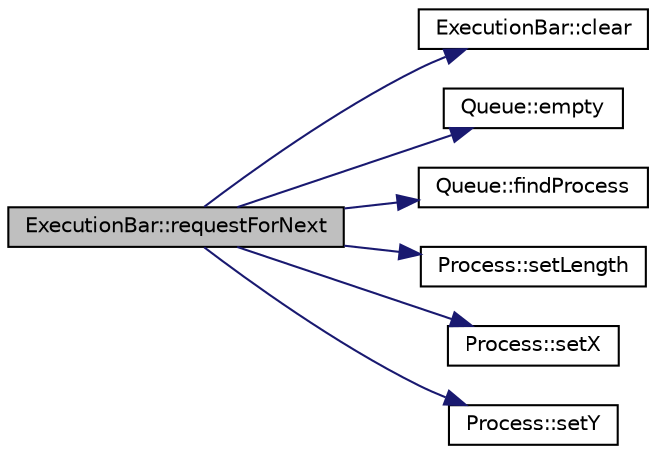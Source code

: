 digraph "ExecutionBar::requestForNext"
{
 // LATEX_PDF_SIZE
  edge [fontname="Helvetica",fontsize="10",labelfontname="Helvetica",labelfontsize="10"];
  node [fontname="Helvetica",fontsize="10",shape=record];
  rankdir="LR";
  Node1 [label="ExecutionBar::requestForNext",height=0.2,width=0.4,color="black", fillcolor="grey75", style="filled", fontcolor="black",tooltip=" "];
  Node1 -> Node2 [color="midnightblue",fontsize="10",style="solid",fontname="Helvetica"];
  Node2 [label="ExecutionBar::clear",height=0.2,width=0.4,color="black", fillcolor="white", style="filled",URL="$class_execution_bar.html#afff2a12637a9ca09cc6a68b4c6b861fc",tooltip=" "];
  Node1 -> Node3 [color="midnightblue",fontsize="10",style="solid",fontname="Helvetica"];
  Node3 [label="Queue::empty",height=0.2,width=0.4,color="black", fillcolor="white", style="filled",URL="$class_queue.html#aab264a4e780a6c9ff85ad77aed805ffe",tooltip=" "];
  Node1 -> Node4 [color="midnightblue",fontsize="10",style="solid",fontname="Helvetica"];
  Node4 [label="Queue::findProcess",height=0.2,width=0.4,color="black", fillcolor="white", style="filled",URL="$class_queue.html#a586da90271f3e15dffa764ec294ab6da",tooltip=" "];
  Node1 -> Node5 [color="midnightblue",fontsize="10",style="solid",fontname="Helvetica"];
  Node5 [label="Process::setLength",height=0.2,width=0.4,color="black", fillcolor="white", style="filled",URL="$class_process.html#ab03ad221a35168225c8e59c4eddb3bcf",tooltip=" "];
  Node1 -> Node6 [color="midnightblue",fontsize="10",style="solid",fontname="Helvetica"];
  Node6 [label="Process::setX",height=0.2,width=0.4,color="black", fillcolor="white", style="filled",URL="$class_process.html#a75df637286003a3284f4a2a3beeab770",tooltip=" "];
  Node1 -> Node7 [color="midnightblue",fontsize="10",style="solid",fontname="Helvetica"];
  Node7 [label="Process::setY",height=0.2,width=0.4,color="black", fillcolor="white", style="filled",URL="$class_process.html#aa5066003da1515877b9b0602834137d3",tooltip=" "];
}
